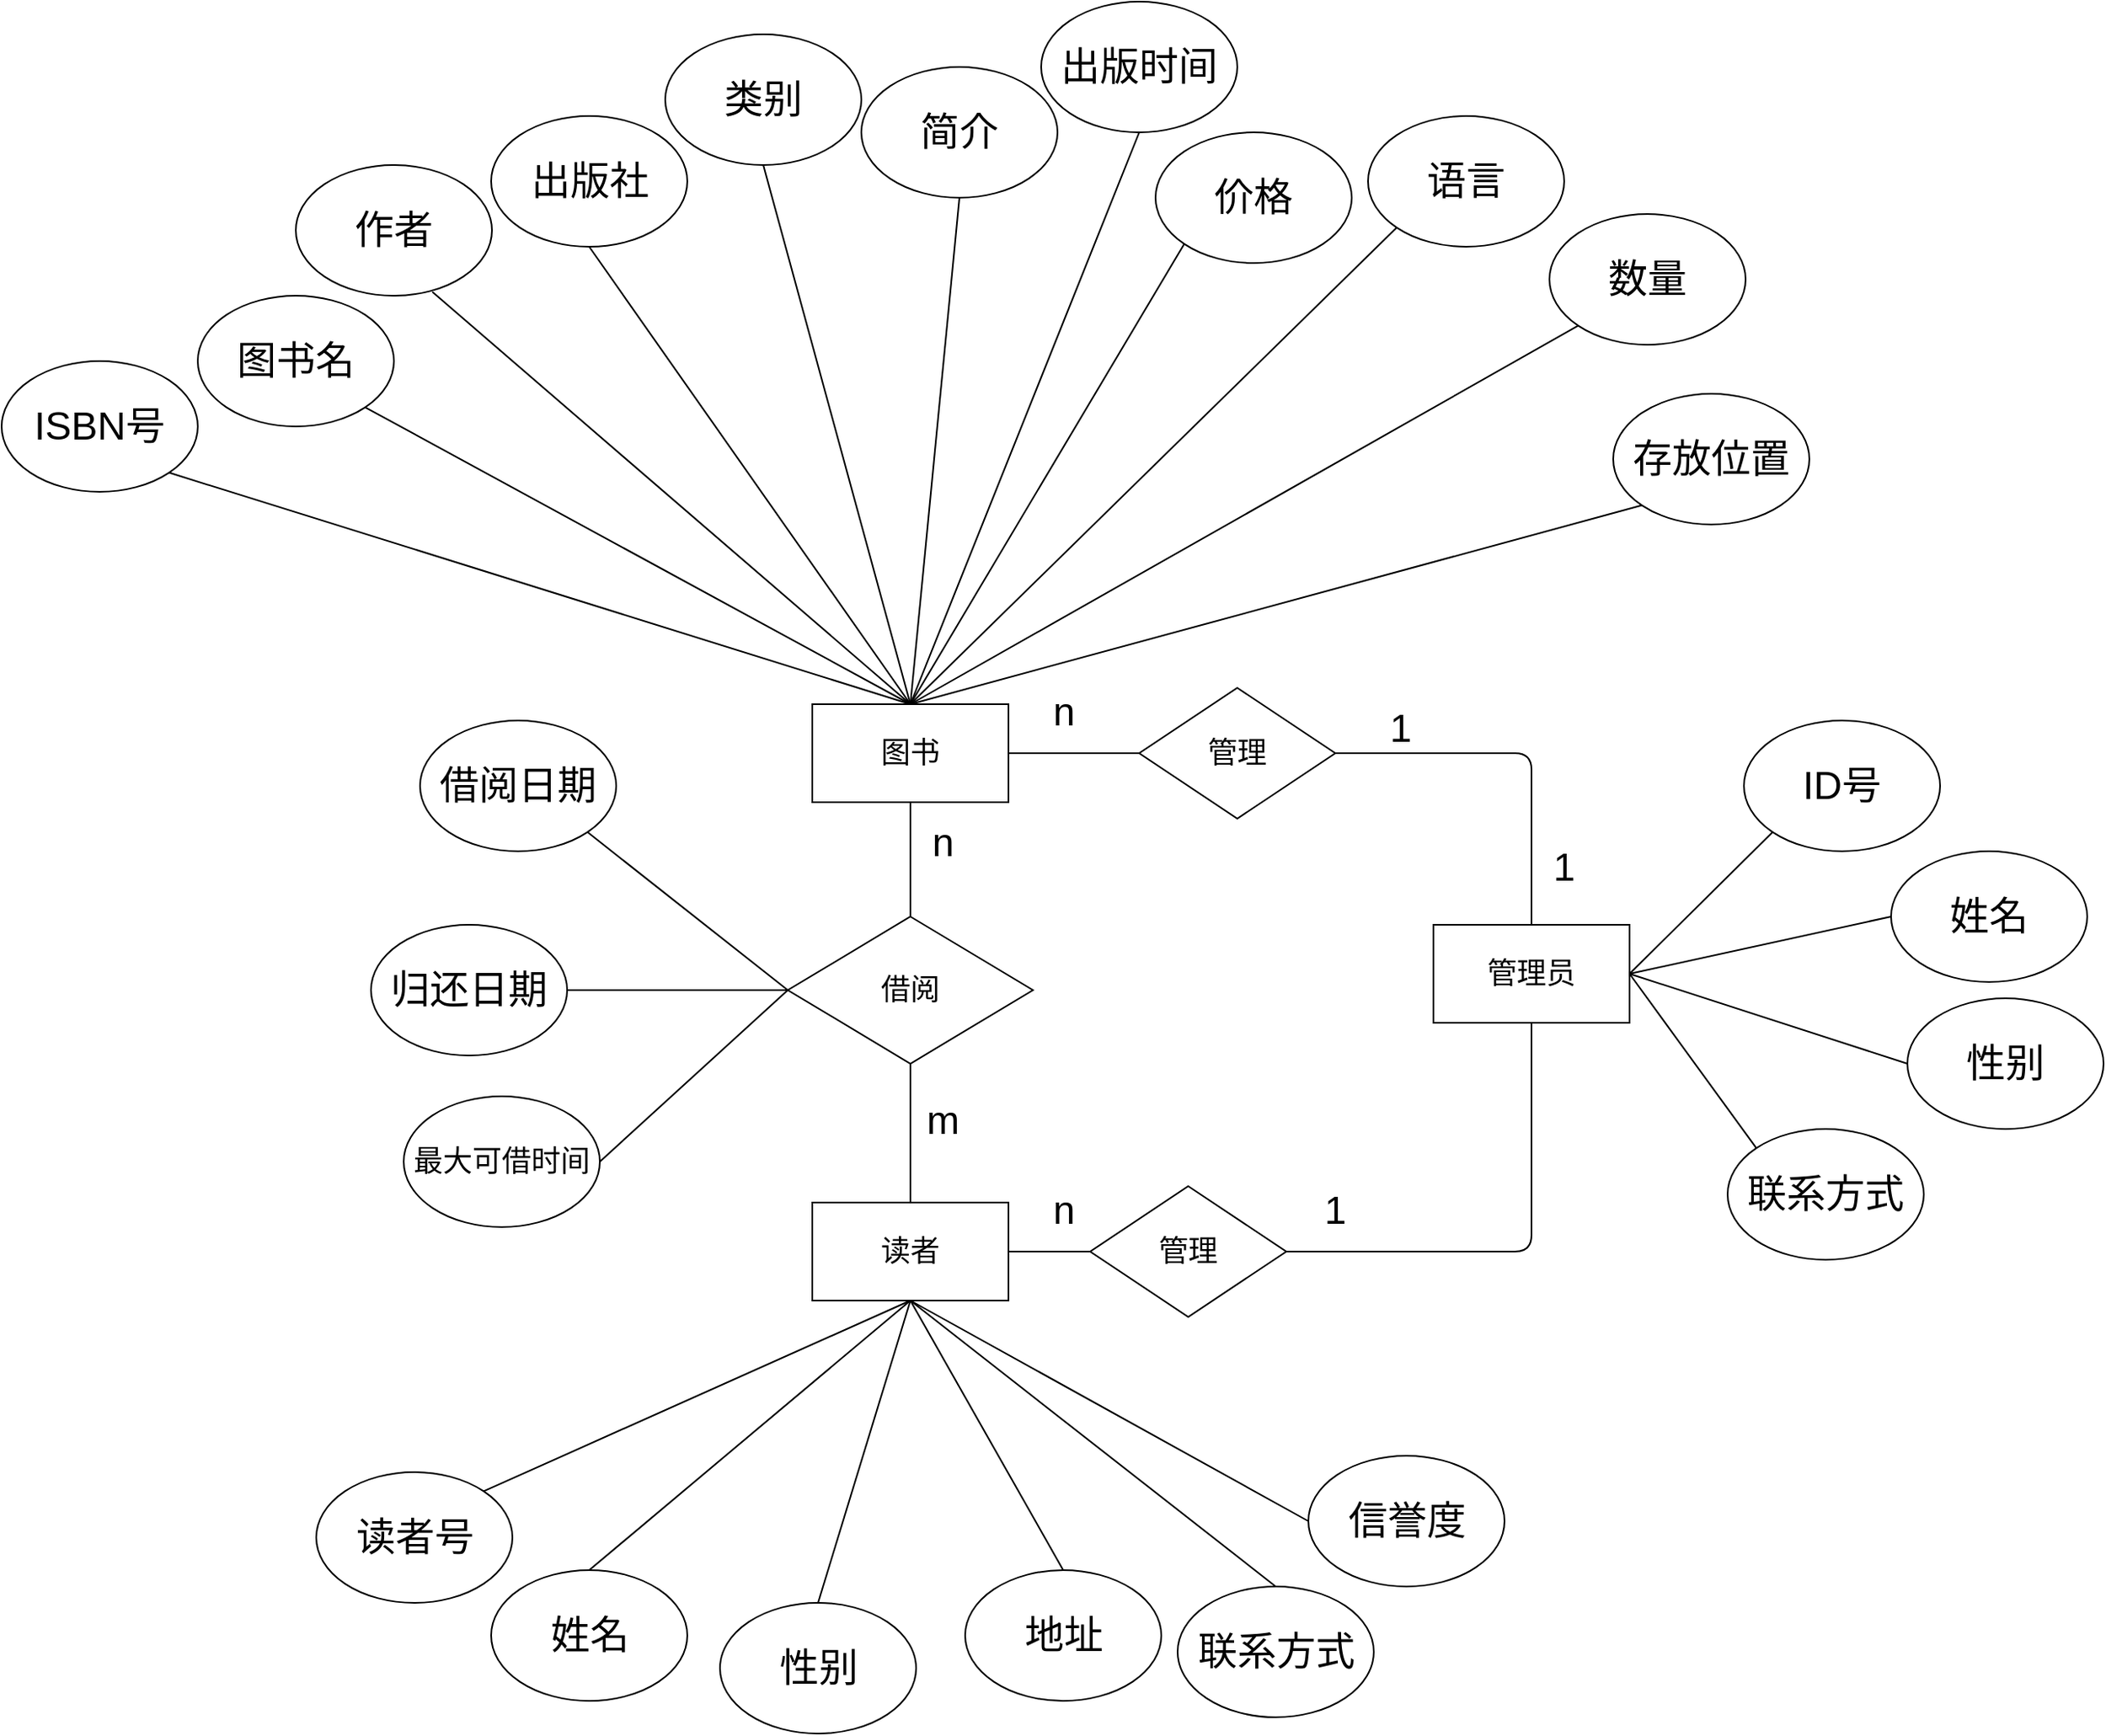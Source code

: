 <mxfile version="13.3.9" type="device"><diagram id="duIA1Yf7hAsmt4K8zd45" name="第 1 页"><mxGraphModel dx="2107" dy="973" grid="1" gridSize="10" guides="1" tooltips="1" connect="1" arrows="1" fold="1" page="1" pageScale="1" pageWidth="827" pageHeight="1169" math="0" shadow="0"><root><mxCell id="0"/><mxCell id="1" parent="0"/><mxCell id="m43kTsAQ0V3JLjKol9bc-2" value="&lt;font style=&quot;font-size: 18px&quot;&gt;图书&lt;/font&gt;" style="rounded=0;whiteSpace=wrap;html=1;" parent="1" vertex="1"><mxGeometry x="670" y="470" width="120" height="60" as="geometry"/></mxCell><mxCell id="m43kTsAQ0V3JLjKol9bc-4" value="&lt;font style=&quot;font-size: 24px&quot;&gt;数量&lt;/font&gt;" style="ellipse;whiteSpace=wrap;html=1;" parent="1" vertex="1"><mxGeometry x="1121" y="170" width="120" height="80" as="geometry"/></mxCell><mxCell id="m43kTsAQ0V3JLjKol9bc-5" value="&lt;font style=&quot;font-size: 24px&quot;&gt;简介&lt;/font&gt;" style="ellipse;whiteSpace=wrap;html=1;" parent="1" vertex="1"><mxGeometry x="700" y="80" width="120" height="80" as="geometry"/></mxCell><mxCell id="m43kTsAQ0V3JLjKol9bc-7" value="&lt;font style=&quot;font-size: 24px&quot;&gt;出版社&lt;/font&gt;" style="ellipse;whiteSpace=wrap;html=1;" parent="1" vertex="1"><mxGeometry x="473.5" y="110" width="120" height="80" as="geometry"/></mxCell><mxCell id="m43kTsAQ0V3JLjKol9bc-8" value="&lt;font style=&quot;font-size: 24px&quot;&gt;图书名&lt;/font&gt;" style="ellipse;whiteSpace=wrap;html=1;" parent="1" vertex="1"><mxGeometry x="294" y="220" width="120" height="80" as="geometry"/></mxCell><mxCell id="m43kTsAQ0V3JLjKol9bc-9" value="&lt;font style=&quot;font-size: 24px&quot;&gt;作者&lt;/font&gt;" style="ellipse;whiteSpace=wrap;html=1;" parent="1" vertex="1"><mxGeometry x="354" y="140" width="120" height="80" as="geometry"/></mxCell><mxCell id="m43kTsAQ0V3JLjKol9bc-10" value="&lt;font style=&quot;font-size: 24px&quot;&gt;出版时间&lt;/font&gt;" style="ellipse;whiteSpace=wrap;html=1;" parent="1" vertex="1"><mxGeometry x="810" y="40" width="120" height="80" as="geometry"/></mxCell><mxCell id="m43kTsAQ0V3JLjKol9bc-11" value="&lt;font style=&quot;font-size: 24px&quot;&gt;ISBN号&lt;/font&gt;" style="ellipse;whiteSpace=wrap;html=1;" parent="1" vertex="1"><mxGeometry x="174" y="260" width="120" height="80" as="geometry"/></mxCell><mxCell id="m43kTsAQ0V3JLjKol9bc-12" value="&lt;span style=&quot;font-size: 24px&quot;&gt;价格&lt;/span&gt;" style="ellipse;whiteSpace=wrap;html=1;" parent="1" vertex="1"><mxGeometry x="880" y="120" width="120" height="80" as="geometry"/></mxCell><mxCell id="m43kTsAQ0V3JLjKol9bc-13" value="&lt;span style=&quot;font-size: 24px&quot;&gt;语言&lt;/span&gt;" style="ellipse;whiteSpace=wrap;html=1;" parent="1" vertex="1"><mxGeometry x="1010" y="110" width="120" height="80" as="geometry"/></mxCell><mxCell id="m43kTsAQ0V3JLjKol9bc-15" value="" style="endArrow=none;html=1;entryX=0.5;entryY=0;entryDx=0;entryDy=0;exitX=0;exitY=1;exitDx=0;exitDy=0;" parent="1" source="m43kTsAQ0V3JLjKol9bc-4" target="m43kTsAQ0V3JLjKol9bc-2" edge="1"><mxGeometry width="50" height="50" relative="1" as="geometry"><mxPoint x="330" y="500" as="sourcePoint"/><mxPoint x="380" y="450" as="targetPoint"/></mxGeometry></mxCell><mxCell id="m43kTsAQ0V3JLjKol9bc-16" value="" style="endArrow=none;html=1;exitX=1;exitY=1;exitDx=0;exitDy=0;entryX=0.5;entryY=0;entryDx=0;entryDy=0;" parent="1" source="m43kTsAQ0V3JLjKol9bc-8" target="m43kTsAQ0V3JLjKol9bc-2" edge="1"><mxGeometry width="50" height="50" relative="1" as="geometry"><mxPoint x="730" y="290" as="sourcePoint"/><mxPoint x="730" y="470" as="targetPoint"/></mxGeometry></mxCell><mxCell id="m43kTsAQ0V3JLjKol9bc-17" value="" style="endArrow=none;html=1;exitX=0.5;exitY=1;exitDx=0;exitDy=0;entryX=0.5;entryY=0;entryDx=0;entryDy=0;" parent="1" source="m43kTsAQ0V3JLjKol9bc-5" target="m43kTsAQ0V3JLjKol9bc-2" edge="1"><mxGeometry width="50" height="50" relative="1" as="geometry"><mxPoint x="400" y="270" as="sourcePoint"/><mxPoint x="450" y="220" as="targetPoint"/></mxGeometry></mxCell><mxCell id="m43kTsAQ0V3JLjKol9bc-18" value="" style="endArrow=none;html=1;exitX=0.696;exitY=0.971;exitDx=0;exitDy=0;exitPerimeter=0;entryX=0.5;entryY=0;entryDx=0;entryDy=0;" parent="1" source="m43kTsAQ0V3JLjKol9bc-9" target="m43kTsAQ0V3JLjKol9bc-2" edge="1"><mxGeometry width="50" height="50" relative="1" as="geometry"><mxPoint x="750" y="250" as="sourcePoint"/><mxPoint x="800" y="200" as="targetPoint"/></mxGeometry></mxCell><mxCell id="m43kTsAQ0V3JLjKol9bc-19" value="" style="endArrow=none;html=1;exitX=0.5;exitY=1;exitDx=0;exitDy=0;entryX=0.5;entryY=0;entryDx=0;entryDy=0;" parent="1" source="m43kTsAQ0V3JLjKol9bc-7" target="m43kTsAQ0V3JLjKol9bc-2" edge="1"><mxGeometry width="50" height="50" relative="1" as="geometry"><mxPoint x="780" y="270" as="sourcePoint"/><mxPoint x="830" y="220" as="targetPoint"/></mxGeometry></mxCell><mxCell id="m43kTsAQ0V3JLjKol9bc-20" value="" style="endArrow=none;html=1;entryX=0.5;entryY=1;entryDx=0;entryDy=0;exitX=0.5;exitY=0;exitDx=0;exitDy=0;" parent="1" source="m43kTsAQ0V3JLjKol9bc-2" target="m43kTsAQ0V3JLjKol9bc-10" edge="1"><mxGeometry width="50" height="50" relative="1" as="geometry"><mxPoint x="770" y="310" as="sourcePoint"/><mxPoint x="820" y="260" as="targetPoint"/></mxGeometry></mxCell><mxCell id="m43kTsAQ0V3JLjKol9bc-21" value="" style="endArrow=none;html=1;entryX=1;entryY=1;entryDx=0;entryDy=0;exitX=0.5;exitY=0;exitDx=0;exitDy=0;" parent="1" source="m43kTsAQ0V3JLjKol9bc-2" target="m43kTsAQ0V3JLjKol9bc-11" edge="1"><mxGeometry width="50" height="50" relative="1" as="geometry"><mxPoint x="910" y="350" as="sourcePoint"/><mxPoint x="960" y="300" as="targetPoint"/></mxGeometry></mxCell><mxCell id="m43kTsAQ0V3JLjKol9bc-22" value="" style="endArrow=none;html=1;entryX=0;entryY=1;entryDx=0;entryDy=0;exitX=0.5;exitY=0;exitDx=0;exitDy=0;" parent="1" source="m43kTsAQ0V3JLjKol9bc-2" target="m43kTsAQ0V3JLjKol9bc-12" edge="1"><mxGeometry width="50" height="50" relative="1" as="geometry"><mxPoint x="890" y="410" as="sourcePoint"/><mxPoint x="940" y="360" as="targetPoint"/></mxGeometry></mxCell><mxCell id="m43kTsAQ0V3JLjKol9bc-23" value="" style="endArrow=none;html=1;entryX=0;entryY=1;entryDx=0;entryDy=0;exitX=0.5;exitY=0;exitDx=0;exitDy=0;" parent="1" source="m43kTsAQ0V3JLjKol9bc-2" target="m43kTsAQ0V3JLjKol9bc-13" edge="1"><mxGeometry width="50" height="50" relative="1" as="geometry"><mxPoint x="910" y="450" as="sourcePoint"/><mxPoint x="960" y="400" as="targetPoint"/></mxGeometry></mxCell><mxCell id="m43kTsAQ0V3JLjKol9bc-24" value="&lt;font style=&quot;font-size: 18px&quot;&gt;借阅&lt;/font&gt;" style="rhombus;whiteSpace=wrap;html=1;" parent="1" vertex="1"><mxGeometry x="655" y="600" width="150" height="90" as="geometry"/></mxCell><mxCell id="m43kTsAQ0V3JLjKol9bc-25" value="" style="endArrow=none;html=1;entryX=0.5;entryY=1;entryDx=0;entryDy=0;exitX=0.5;exitY=0;exitDx=0;exitDy=0;" parent="1" source="m43kTsAQ0V3JLjKol9bc-24" target="m43kTsAQ0V3JLjKol9bc-2" edge="1"><mxGeometry width="50" height="50" relative="1" as="geometry"><mxPoint x="620" y="640" as="sourcePoint"/><mxPoint x="670" y="590" as="targetPoint"/></mxGeometry></mxCell><mxCell id="m43kTsAQ0V3JLjKol9bc-27" value="&lt;font style=&quot;font-size: 18px&quot;&gt;读者&lt;/font&gt;" style="rounded=0;whiteSpace=wrap;html=1;" parent="1" vertex="1"><mxGeometry x="670" y="775" width="120" height="60" as="geometry"/></mxCell><mxCell id="m43kTsAQ0V3JLjKol9bc-28" value="" style="endArrow=none;html=1;entryX=0.5;entryY=1;entryDx=0;entryDy=0;exitX=0.5;exitY=0;exitDx=0;exitDy=0;" parent="1" source="m43kTsAQ0V3JLjKol9bc-27" target="m43kTsAQ0V3JLjKol9bc-24" edge="1"><mxGeometry width="50" height="50" relative="1" as="geometry"><mxPoint x="440" y="880" as="sourcePoint"/><mxPoint x="490" y="830" as="targetPoint"/></mxGeometry></mxCell><mxCell id="m43kTsAQ0V3JLjKol9bc-29" value="" style="endArrow=none;html=1;entryX=0.5;entryY=1;entryDx=0;entryDy=0;exitX=1;exitY=0;exitDx=0;exitDy=0;" parent="1" source="m43kTsAQ0V3JLjKol9bc-30" target="m43kTsAQ0V3JLjKol9bc-27" edge="1"><mxGeometry width="50" height="50" relative="1" as="geometry"><mxPoint x="520" y="970" as="sourcePoint"/><mxPoint x="480" y="940" as="targetPoint"/></mxGeometry></mxCell><mxCell id="m43kTsAQ0V3JLjKol9bc-30" value="&lt;span style=&quot;font-size: 24px&quot;&gt;读者号&lt;/span&gt;" style="ellipse;whiteSpace=wrap;html=1;" parent="1" vertex="1"><mxGeometry x="366.5" y="940" width="120" height="80" as="geometry"/></mxCell><mxCell id="m43kTsAQ0V3JLjKol9bc-31" value="&lt;span style=&quot;font-size: 24px&quot;&gt;姓名&lt;/span&gt;" style="ellipse;whiteSpace=wrap;html=1;" parent="1" vertex="1"><mxGeometry x="473.5" y="1000" width="120" height="80" as="geometry"/></mxCell><mxCell id="m43kTsAQ0V3JLjKol9bc-32" value="&lt;span style=&quot;font-size: 24px&quot;&gt;性别&lt;/span&gt;" style="ellipse;whiteSpace=wrap;html=1;" parent="1" vertex="1"><mxGeometry x="613.5" y="1020" width="120" height="80" as="geometry"/></mxCell><mxCell id="m43kTsAQ0V3JLjKol9bc-33" value="&lt;span style=&quot;font-size: 24px&quot;&gt;联系方式&lt;/span&gt;" style="ellipse;whiteSpace=wrap;html=1;" parent="1" vertex="1"><mxGeometry x="893.5" y="1010" width="120" height="80" as="geometry"/></mxCell><mxCell id="m43kTsAQ0V3JLjKol9bc-34" value="&lt;span style=&quot;font-size: 24px&quot;&gt;地址&lt;/span&gt;" style="ellipse;whiteSpace=wrap;html=1;" parent="1" vertex="1"><mxGeometry x="763.5" y="1000" width="120" height="80" as="geometry"/></mxCell><mxCell id="m43kTsAQ0V3JLjKol9bc-35" value="" style="endArrow=none;html=1;exitX=0.5;exitY=0;exitDx=0;exitDy=0;entryX=0.5;entryY=1;entryDx=0;entryDy=0;" parent="1" source="m43kTsAQ0V3JLjKol9bc-31" target="m43kTsAQ0V3JLjKol9bc-27" edge="1"><mxGeometry width="50" height="50" relative="1" as="geometry"><mxPoint x="560" y="1150" as="sourcePoint"/><mxPoint x="610" y="1100" as="targetPoint"/></mxGeometry></mxCell><mxCell id="m43kTsAQ0V3JLjKol9bc-36" value="" style="endArrow=none;html=1;exitX=0.5;exitY=0;exitDx=0;exitDy=0;entryX=0.5;entryY=1;entryDx=0;entryDy=0;" parent="1" source="m43kTsAQ0V3JLjKol9bc-32" target="m43kTsAQ0V3JLjKol9bc-27" edge="1"><mxGeometry width="50" height="50" relative="1" as="geometry"><mxPoint x="720" y="1140" as="sourcePoint"/><mxPoint x="770" y="1090" as="targetPoint"/></mxGeometry></mxCell><mxCell id="m43kTsAQ0V3JLjKol9bc-37" value="" style="endArrow=none;html=1;exitX=0.5;exitY=0;exitDx=0;exitDy=0;entryX=0.5;entryY=1;entryDx=0;entryDy=0;" parent="1" source="m43kTsAQ0V3JLjKol9bc-34" target="m43kTsAQ0V3JLjKol9bc-27" edge="1"><mxGeometry width="50" height="50" relative="1" as="geometry"><mxPoint x="790" y="1120" as="sourcePoint"/><mxPoint x="840" y="1070" as="targetPoint"/></mxGeometry></mxCell><mxCell id="m43kTsAQ0V3JLjKol9bc-38" value="" style="endArrow=none;html=1;exitX=0.5;exitY=0;exitDx=0;exitDy=0;entryX=0.5;entryY=1;entryDx=0;entryDy=0;" parent="1" source="m43kTsAQ0V3JLjKol9bc-33" target="m43kTsAQ0V3JLjKol9bc-27" edge="1"><mxGeometry width="50" height="50" relative="1" as="geometry"><mxPoint x="850" y="1030" as="sourcePoint"/><mxPoint x="900" y="980" as="targetPoint"/></mxGeometry></mxCell><mxCell id="m43kTsAQ0V3JLjKol9bc-39" value="" style="endArrow=none;html=1;entryX=0;entryY=0.5;entryDx=0;entryDy=0;exitX=1;exitY=1;exitDx=0;exitDy=0;" parent="1" source="m43kTsAQ0V3JLjKol9bc-40" target="m43kTsAQ0V3JLjKol9bc-24" edge="1"><mxGeometry width="50" height="50" relative="1" as="geometry"><mxPoint x="380" y="650" as="sourcePoint"/><mxPoint x="310" y="640" as="targetPoint"/></mxGeometry></mxCell><mxCell id="m43kTsAQ0V3JLjKol9bc-40" value="&lt;span style=&quot;font-size: 24px&quot;&gt;借阅日期&lt;/span&gt;" style="ellipse;whiteSpace=wrap;html=1;" parent="1" vertex="1"><mxGeometry x="430" y="480" width="120" height="80" as="geometry"/></mxCell><mxCell id="m43kTsAQ0V3JLjKol9bc-41" value="&lt;span style=&quot;font-size: 24px&quot;&gt;归还日期&lt;/span&gt;" style="ellipse;whiteSpace=wrap;html=1;" parent="1" vertex="1"><mxGeometry x="400" y="605" width="120" height="80" as="geometry"/></mxCell><mxCell id="m43kTsAQ0V3JLjKol9bc-42" value="" style="endArrow=none;html=1;entryX=0;entryY=0.5;entryDx=0;entryDy=0;exitX=1;exitY=0.5;exitDx=0;exitDy=0;" parent="1" source="m43kTsAQ0V3JLjKol9bc-41" target="m43kTsAQ0V3JLjKol9bc-24" edge="1"><mxGeometry width="50" height="50" relative="1" as="geometry"><mxPoint x="440" y="830" as="sourcePoint"/><mxPoint x="490" y="780" as="targetPoint"/></mxGeometry></mxCell><mxCell id="m43kTsAQ0V3JLjKol9bc-43" value="&lt;font style=&quot;font-size: 18px&quot;&gt;管理员&lt;/font&gt;" style="rounded=0;whiteSpace=wrap;html=1;" parent="1" vertex="1"><mxGeometry x="1050" y="605" width="120" height="60" as="geometry"/></mxCell><mxCell id="m43kTsAQ0V3JLjKol9bc-45" value="&lt;span style=&quot;font-size: 24px&quot;&gt;ID号&lt;/span&gt;" style="ellipse;whiteSpace=wrap;html=1;" parent="1" vertex="1"><mxGeometry x="1240" y="480" width="120" height="80" as="geometry"/></mxCell><mxCell id="m43kTsAQ0V3JLjKol9bc-46" value="&lt;span style=&quot;font-size: 24px&quot;&gt;姓名&lt;/span&gt;" style="ellipse;whiteSpace=wrap;html=1;" parent="1" vertex="1"><mxGeometry x="1330" y="560" width="120" height="80" as="geometry"/></mxCell><mxCell id="m43kTsAQ0V3JLjKol9bc-47" value="&lt;span style=&quot;font-size: 24px&quot;&gt;性别&lt;/span&gt;" style="ellipse;whiteSpace=wrap;html=1;" parent="1" vertex="1"><mxGeometry x="1340" y="650" width="120" height="80" as="geometry"/></mxCell><mxCell id="m43kTsAQ0V3JLjKol9bc-48" value="" style="endArrow=none;html=1;entryX=0;entryY=1;entryDx=0;entryDy=0;exitX=1;exitY=0.5;exitDx=0;exitDy=0;" parent="1" source="m43kTsAQ0V3JLjKol9bc-43" target="m43kTsAQ0V3JLjKol9bc-45" edge="1"><mxGeometry width="50" height="50" relative="1" as="geometry"><mxPoint x="1120" y="670" as="sourcePoint"/><mxPoint x="1260" y="400" as="targetPoint"/></mxGeometry></mxCell><mxCell id="m43kTsAQ0V3JLjKol9bc-49" value="" style="endArrow=none;html=1;exitX=1;exitY=0.5;exitDx=0;exitDy=0;entryX=0;entryY=0.5;entryDx=0;entryDy=0;" parent="1" source="m43kTsAQ0V3JLjKol9bc-43" target="m43kTsAQ0V3JLjKol9bc-46" edge="1"><mxGeometry width="50" height="50" relative="1" as="geometry"><mxPoint x="1120" y="620" as="sourcePoint"/><mxPoint x="1280" y="600" as="targetPoint"/></mxGeometry></mxCell><mxCell id="m43kTsAQ0V3JLjKol9bc-50" value="" style="endArrow=none;html=1;entryX=0;entryY=0.5;entryDx=0;entryDy=0;exitX=1;exitY=0.5;exitDx=0;exitDy=0;" parent="1" source="m43kTsAQ0V3JLjKol9bc-43" target="m43kTsAQ0V3JLjKol9bc-47" edge="1"><mxGeometry width="50" height="50" relative="1" as="geometry"><mxPoint x="1120" y="620" as="sourcePoint"/><mxPoint x="1307.574" y="661.716" as="targetPoint"/></mxGeometry></mxCell><mxCell id="m43kTsAQ0V3JLjKol9bc-53" value="&lt;font style=&quot;font-size: 24px&quot;&gt;存放位置&lt;/font&gt;" style="ellipse;whiteSpace=wrap;html=1;" parent="1" vertex="1"><mxGeometry x="1160" y="280" width="120" height="80" as="geometry"/></mxCell><mxCell id="m43kTsAQ0V3JLjKol9bc-54" value="" style="endArrow=none;html=1;exitX=0;exitY=1;exitDx=0;exitDy=0;entryX=0.5;entryY=0;entryDx=0;entryDy=0;" parent="1" source="m43kTsAQ0V3JLjKol9bc-53" target="m43kTsAQ0V3JLjKol9bc-2" edge="1"><mxGeometry width="50" height="50" relative="1" as="geometry"><mxPoint x="360" y="370" as="sourcePoint"/><mxPoint x="410" y="320" as="targetPoint"/></mxGeometry></mxCell><mxCell id="m43kTsAQ0V3JLjKol9bc-55" value="&lt;font style=&quot;font-size: 18px&quot;&gt;管理&lt;/font&gt;" style="rhombus;whiteSpace=wrap;html=1;rotation=0;" parent="1" vertex="1"><mxGeometry x="870" y="460" width="120" height="80" as="geometry"/></mxCell><mxCell id="m43kTsAQ0V3JLjKol9bc-56" value="" style="endArrow=none;html=1;entryX=1;entryY=0.5;entryDx=0;entryDy=0;exitX=0.5;exitY=0;exitDx=0;exitDy=0;" parent="1" source="m43kTsAQ0V3JLjKol9bc-43" target="m43kTsAQ0V3JLjKol9bc-55" edge="1"><mxGeometry width="50" height="50" relative="1" as="geometry"><mxPoint x="1158" y="500" as="sourcePoint"/><mxPoint x="1110" y="580" as="targetPoint"/><Array as="points"><mxPoint x="1110" y="500"/></Array></mxGeometry></mxCell><mxCell id="m43kTsAQ0V3JLjKol9bc-57" value="" style="endArrow=none;html=1;exitX=0;exitY=0.5;exitDx=0;exitDy=0;entryX=1;entryY=0.5;entryDx=0;entryDy=0;" parent="1" source="m43kTsAQ0V3JLjKol9bc-55" target="m43kTsAQ0V3JLjKol9bc-2" edge="1"><mxGeometry width="50" height="50" relative="1" as="geometry"><mxPoint x="930" y="540" as="sourcePoint"/><mxPoint x="980" y="490" as="targetPoint"/></mxGeometry></mxCell><mxCell id="m43kTsAQ0V3JLjKol9bc-58" value="&lt;font style=&quot;font-size: 18px&quot;&gt;管理&lt;/font&gt;" style="rhombus;whiteSpace=wrap;html=1;rotation=0;" parent="1" vertex="1"><mxGeometry x="840" y="765" width="120" height="80" as="geometry"/></mxCell><mxCell id="m43kTsAQ0V3JLjKol9bc-59" value="" style="endArrow=none;html=1;exitX=1;exitY=0.5;exitDx=0;exitDy=0;entryX=0.5;entryY=1;entryDx=0;entryDy=0;" parent="1" source="m43kTsAQ0V3JLjKol9bc-58" target="m43kTsAQ0V3JLjKol9bc-43" edge="1"><mxGeometry width="50" height="50" relative="1" as="geometry"><mxPoint x="1080.002" y="735" as="sourcePoint"/><mxPoint x="1158" y="640" as="targetPoint"/><Array as="points"><mxPoint x="1110" y="805"/></Array></mxGeometry></mxCell><mxCell id="m43kTsAQ0V3JLjKol9bc-60" value="" style="endArrow=none;html=1;exitX=1;exitY=0.5;exitDx=0;exitDy=0;entryX=0;entryY=0.5;entryDx=0;entryDy=0;" parent="1" source="m43kTsAQ0V3JLjKol9bc-27" target="m43kTsAQ0V3JLjKol9bc-58" edge="1"><mxGeometry width="50" height="50" relative="1" as="geometry"><mxPoint x="790" y="800" as="sourcePoint"/><mxPoint x="818.038" y="840" as="targetPoint"/></mxGeometry></mxCell><mxCell id="Pyde7Ib6aTIA3IVnA0Uc-1" value="&lt;span style=&quot;font-size: 24px&quot;&gt;信誉度&lt;/span&gt;" style="ellipse;whiteSpace=wrap;html=1;" parent="1" vertex="1"><mxGeometry x="973.5" y="930" width="120" height="80" as="geometry"/></mxCell><mxCell id="Pyde7Ib6aTIA3IVnA0Uc-2" value="" style="endArrow=none;html=1;exitX=0.5;exitY=1;exitDx=0;exitDy=0;entryX=0;entryY=0.5;entryDx=0;entryDy=0;" parent="1" source="m43kTsAQ0V3JLjKol9bc-27" target="Pyde7Ib6aTIA3IVnA0Uc-1" edge="1"><mxGeometry width="50" height="50" relative="1" as="geometry"><mxPoint x="940" y="910" as="sourcePoint"/><mxPoint x="990" y="860" as="targetPoint"/></mxGeometry></mxCell><mxCell id="CoYO0qh0hXNAlDJxQyQT-1" value="&lt;font style=&quot;font-size: 18px&quot;&gt;最大可借时间&lt;br&gt;&lt;/font&gt;" style="ellipse;whiteSpace=wrap;html=1;" parent="1" vertex="1"><mxGeometry x="420" y="710" width="120" height="80" as="geometry"/></mxCell><mxCell id="CoYO0qh0hXNAlDJxQyQT-2" value="" style="endArrow=none;html=1;exitX=1;exitY=0.5;exitDx=0;exitDy=0;entryX=0;entryY=0.5;entryDx=0;entryDy=0;" parent="1" source="CoYO0qh0hXNAlDJxQyQT-1" target="m43kTsAQ0V3JLjKol9bc-24" edge="1"><mxGeometry width="50" height="50" relative="1" as="geometry"><mxPoint x="530" y="820" as="sourcePoint"/><mxPoint x="580" y="770" as="targetPoint"/></mxGeometry></mxCell><mxCell id="CoYO0qh0hXNAlDJxQyQT-3" value="&lt;font style=&quot;font-size: 24px&quot;&gt;类别&lt;/font&gt;" style="ellipse;whiteSpace=wrap;html=1;" parent="1" vertex="1"><mxGeometry x="580" y="60" width="120" height="80" as="geometry"/></mxCell><mxCell id="CoYO0qh0hXNAlDJxQyQT-4" value="" style="endArrow=none;html=1;exitX=0.5;exitY=1;exitDx=0;exitDy=0;entryX=0.5;entryY=0;entryDx=0;entryDy=0;" parent="1" source="CoYO0qh0hXNAlDJxQyQT-3" target="m43kTsAQ0V3JLjKol9bc-2" edge="1"><mxGeometry width="50" height="50" relative="1" as="geometry"><mxPoint x="660" y="250" as="sourcePoint"/><mxPoint x="710" y="200" as="targetPoint"/></mxGeometry></mxCell><mxCell id="d2fB--sO8PG-mbB4zZr6-1" value="&lt;span style=&quot;font-size: 24px&quot;&gt;联系方式&lt;/span&gt;" style="ellipse;whiteSpace=wrap;html=1;" parent="1" vertex="1"><mxGeometry x="1230" y="730" width="120" height="80" as="geometry"/></mxCell><mxCell id="d2fB--sO8PG-mbB4zZr6-2" value="" style="endArrow=none;html=1;entryX=1;entryY=0.5;entryDx=0;entryDy=0;exitX=0;exitY=0;exitDx=0;exitDy=0;" parent="1" source="d2fB--sO8PG-mbB4zZr6-1" target="m43kTsAQ0V3JLjKol9bc-43" edge="1"><mxGeometry width="50" height="50" relative="1" as="geometry"><mxPoint x="1080" y="830" as="sourcePoint"/><mxPoint x="1130" y="780" as="targetPoint"/></mxGeometry></mxCell><mxCell id="52mKYn1MV9_8ytWSdZg2-3" value="&lt;font style=&quot;font-size: 24px&quot;&gt;n&lt;/font&gt;" style="text;html=1;strokeColor=none;fillColor=none;align=center;verticalAlign=middle;whiteSpace=wrap;rounded=0;" parent="1" vertex="1"><mxGeometry x="720" y="540" width="60" height="30" as="geometry"/></mxCell><mxCell id="52mKYn1MV9_8ytWSdZg2-7" value="&lt;font style=&quot;font-size: 24px&quot;&gt;m&lt;/font&gt;" style="text;html=1;strokeColor=none;fillColor=none;align=center;verticalAlign=middle;whiteSpace=wrap;rounded=0;" parent="1" vertex="1"><mxGeometry x="720" y="710" width="60" height="30" as="geometry"/></mxCell><mxCell id="52mKYn1MV9_8ytWSdZg2-8" value="&lt;font style=&quot;font-size: 24px&quot;&gt;n&lt;/font&gt;" style="text;html=1;strokeColor=none;fillColor=none;align=center;verticalAlign=middle;whiteSpace=wrap;rounded=0;" parent="1" vertex="1"><mxGeometry x="793.5" y="460" width="60" height="30" as="geometry"/></mxCell><mxCell id="52mKYn1MV9_8ytWSdZg2-9" value="&lt;font style=&quot;font-size: 24px&quot;&gt;1&lt;/font&gt;" style="text;html=1;strokeColor=none;fillColor=none;align=center;verticalAlign=middle;whiteSpace=wrap;rounded=0;" parent="1" vertex="1"><mxGeometry x="1100" y="555" width="60" height="30" as="geometry"/></mxCell><mxCell id="52mKYn1MV9_8ytWSdZg2-10" value="&lt;font style=&quot;font-size: 24px&quot;&gt;1&lt;/font&gt;" style="text;html=1;strokeColor=none;fillColor=none;align=center;verticalAlign=middle;whiteSpace=wrap;rounded=0;" parent="1" vertex="1"><mxGeometry x="960" y="765" width="60" height="30" as="geometry"/></mxCell><mxCell id="52mKYn1MV9_8ytWSdZg2-11" value="&lt;font style=&quot;font-size: 24px&quot;&gt;n&lt;/font&gt;" style="text;html=1;strokeColor=none;fillColor=none;align=center;verticalAlign=middle;whiteSpace=wrap;rounded=0;" parent="1" vertex="1"><mxGeometry x="793.5" y="765" width="60" height="30" as="geometry"/></mxCell><mxCell id="52mKYn1MV9_8ytWSdZg2-12" value="&lt;font style=&quot;font-size: 24px&quot;&gt;1&lt;/font&gt;" style="text;html=1;strokeColor=none;fillColor=none;align=center;verticalAlign=middle;whiteSpace=wrap;rounded=0;" parent="1" vertex="1"><mxGeometry x="1000" y="470" width="60" height="30" as="geometry"/></mxCell></root></mxGraphModel></diagram></mxfile>